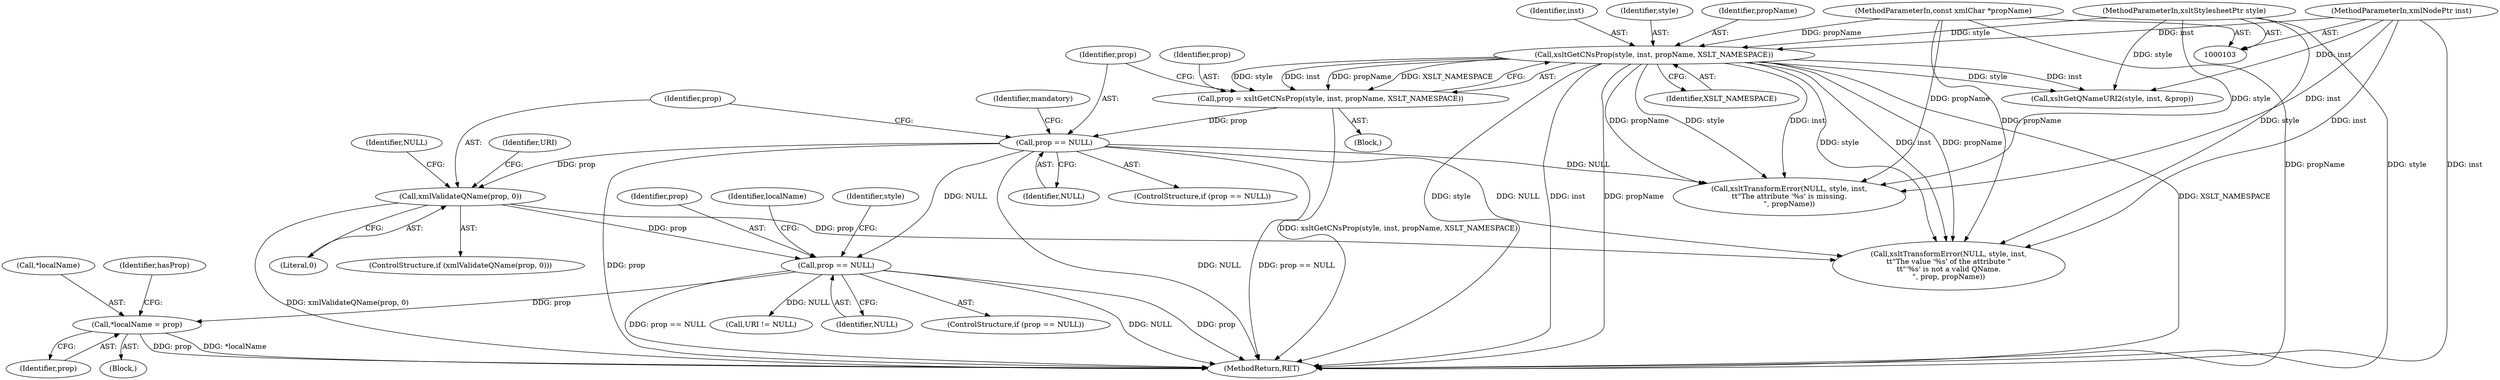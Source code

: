 digraph "1_Chrome_96dbafe288dbe2f0cc45fa3c39daf6d0c37acbab_30@del" {
"1000197" [label="(Call,*localName = prop)"];
"1000187" [label="(Call,prop == NULL)"];
"1000161" [label="(Call,xmlValidateQName(prop, 0))"];
"1000139" [label="(Call,prop == NULL)"];
"1000131" [label="(Call,prop = xsltGetCNsProp(style, inst, propName, XSLT_NAMESPACE))"];
"1000133" [label="(Call,xsltGetCNsProp(style, inst, propName, XSLT_NAMESPACE))"];
"1000104" [label="(MethodParameterIn,xsltStylesheetPtr style)"];
"1000105" [label="(MethodParameterIn,xmlNodePtr inst)"];
"1000106" [label="(MethodParameterIn,const xmlChar *propName)"];
"1000187" [label="(Call,prop == NULL)"];
"1000197" [label="(Call,*localName = prop)"];
"1000199" [label="(Identifier,localName)"];
"1000198" [label="(Call,*localName)"];
"1000163" [label="(Literal,0)"];
"1000200" [label="(Identifier,prop)"];
"1000136" [label="(Identifier,propName)"];
"1000111" [label="(Block,)"];
"1000138" [label="(ControlStructure,if (prop == NULL))"];
"1000135" [label="(Identifier,inst)"];
"1000160" [label="(ControlStructure,if (xmlValidateQName(prop, 0)))"];
"1000146" [label="(Call,xsltTransformError(NULL, style, inst,\n\t\t\"The attribute '%s' is missing.\n\", propName))"];
"1000134" [label="(Identifier,style)"];
"1000104" [label="(MethodParameterIn,xsltStylesheetPtr style)"];
"1000144" [label="(Identifier,mandatory)"];
"1000133" [label="(Call,xsltGetCNsProp(style, inst, propName, XSLT_NAMESPACE))"];
"1000165" [label="(Call,xsltTransformError(NULL, style, inst,\n\t\t\"The value '%s' of the attribute \"\n\t\t\"'%s' is not a valid QName.\n\", prop, propName))"];
"1000208" [label="(Call,URI != NULL)"];
"1000141" [label="(Identifier,NULL)"];
"1000131" [label="(Call,prop = xsltGetCNsProp(style, inst, propName, XSLT_NAMESPACE))"];
"1000189" [label="(Identifier,NULL)"];
"1000196" [label="(Block,)"];
"1000193" [label="(Identifier,style)"];
"1000139" [label="(Call,prop == NULL)"];
"1000188" [label="(Identifier,prop)"];
"1000181" [label="(Call,xsltGetQNameURI2(style, inst, &prop))"];
"1000132" [label="(Identifier,prop)"];
"1000166" [label="(Identifier,NULL)"];
"1000140" [label="(Identifier,prop)"];
"1000161" [label="(Call,xmlValidateQName(prop, 0))"];
"1000137" [label="(Identifier,XSLT_NAMESPACE)"];
"1000225" [label="(MethodReturn,RET)"];
"1000106" [label="(MethodParameterIn,const xmlChar *propName)"];
"1000202" [label="(Identifier,hasProp)"];
"1000186" [label="(ControlStructure,if (prop == NULL))"];
"1000105" [label="(MethodParameterIn,xmlNodePtr inst)"];
"1000162" [label="(Identifier,prop)"];
"1000180" [label="(Identifier,URI)"];
"1000197" -> "1000196"  [label="AST: "];
"1000197" -> "1000200"  [label="CFG: "];
"1000198" -> "1000197"  [label="AST: "];
"1000200" -> "1000197"  [label="AST: "];
"1000202" -> "1000197"  [label="CFG: "];
"1000197" -> "1000225"  [label="DDG: prop"];
"1000197" -> "1000225"  [label="DDG: *localName"];
"1000187" -> "1000197"  [label="DDG: prop"];
"1000187" -> "1000186"  [label="AST: "];
"1000187" -> "1000189"  [label="CFG: "];
"1000188" -> "1000187"  [label="AST: "];
"1000189" -> "1000187"  [label="AST: "];
"1000193" -> "1000187"  [label="CFG: "];
"1000199" -> "1000187"  [label="CFG: "];
"1000187" -> "1000225"  [label="DDG: prop"];
"1000187" -> "1000225"  [label="DDG: prop == NULL"];
"1000187" -> "1000225"  [label="DDG: NULL"];
"1000161" -> "1000187"  [label="DDG: prop"];
"1000139" -> "1000187"  [label="DDG: NULL"];
"1000187" -> "1000208"  [label="DDG: NULL"];
"1000161" -> "1000160"  [label="AST: "];
"1000161" -> "1000163"  [label="CFG: "];
"1000162" -> "1000161"  [label="AST: "];
"1000163" -> "1000161"  [label="AST: "];
"1000166" -> "1000161"  [label="CFG: "];
"1000180" -> "1000161"  [label="CFG: "];
"1000161" -> "1000225"  [label="DDG: xmlValidateQName(prop, 0)"];
"1000139" -> "1000161"  [label="DDG: prop"];
"1000161" -> "1000165"  [label="DDG: prop"];
"1000139" -> "1000138"  [label="AST: "];
"1000139" -> "1000141"  [label="CFG: "];
"1000140" -> "1000139"  [label="AST: "];
"1000141" -> "1000139"  [label="AST: "];
"1000144" -> "1000139"  [label="CFG: "];
"1000162" -> "1000139"  [label="CFG: "];
"1000139" -> "1000225"  [label="DDG: NULL"];
"1000139" -> "1000225"  [label="DDG: prop == NULL"];
"1000139" -> "1000225"  [label="DDG: prop"];
"1000131" -> "1000139"  [label="DDG: prop"];
"1000139" -> "1000146"  [label="DDG: NULL"];
"1000139" -> "1000165"  [label="DDG: NULL"];
"1000131" -> "1000111"  [label="AST: "];
"1000131" -> "1000133"  [label="CFG: "];
"1000132" -> "1000131"  [label="AST: "];
"1000133" -> "1000131"  [label="AST: "];
"1000140" -> "1000131"  [label="CFG: "];
"1000131" -> "1000225"  [label="DDG: xsltGetCNsProp(style, inst, propName, XSLT_NAMESPACE)"];
"1000133" -> "1000131"  [label="DDG: style"];
"1000133" -> "1000131"  [label="DDG: inst"];
"1000133" -> "1000131"  [label="DDG: propName"];
"1000133" -> "1000131"  [label="DDG: XSLT_NAMESPACE"];
"1000133" -> "1000137"  [label="CFG: "];
"1000134" -> "1000133"  [label="AST: "];
"1000135" -> "1000133"  [label="AST: "];
"1000136" -> "1000133"  [label="AST: "];
"1000137" -> "1000133"  [label="AST: "];
"1000133" -> "1000225"  [label="DDG: style"];
"1000133" -> "1000225"  [label="DDG: inst"];
"1000133" -> "1000225"  [label="DDG: propName"];
"1000133" -> "1000225"  [label="DDG: XSLT_NAMESPACE"];
"1000104" -> "1000133"  [label="DDG: style"];
"1000105" -> "1000133"  [label="DDG: inst"];
"1000106" -> "1000133"  [label="DDG: propName"];
"1000133" -> "1000146"  [label="DDG: style"];
"1000133" -> "1000146"  [label="DDG: inst"];
"1000133" -> "1000146"  [label="DDG: propName"];
"1000133" -> "1000165"  [label="DDG: style"];
"1000133" -> "1000165"  [label="DDG: inst"];
"1000133" -> "1000165"  [label="DDG: propName"];
"1000133" -> "1000181"  [label="DDG: style"];
"1000133" -> "1000181"  [label="DDG: inst"];
"1000104" -> "1000103"  [label="AST: "];
"1000104" -> "1000225"  [label="DDG: style"];
"1000104" -> "1000146"  [label="DDG: style"];
"1000104" -> "1000165"  [label="DDG: style"];
"1000104" -> "1000181"  [label="DDG: style"];
"1000105" -> "1000103"  [label="AST: "];
"1000105" -> "1000225"  [label="DDG: inst"];
"1000105" -> "1000146"  [label="DDG: inst"];
"1000105" -> "1000165"  [label="DDG: inst"];
"1000105" -> "1000181"  [label="DDG: inst"];
"1000106" -> "1000103"  [label="AST: "];
"1000106" -> "1000225"  [label="DDG: propName"];
"1000106" -> "1000146"  [label="DDG: propName"];
"1000106" -> "1000165"  [label="DDG: propName"];
}
